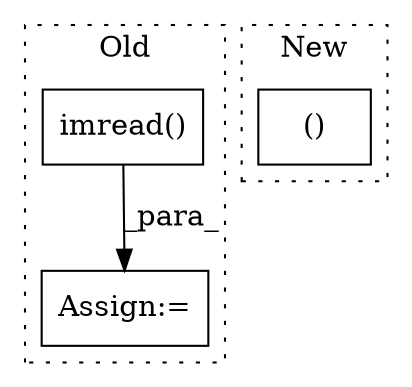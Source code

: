 digraph G {
subgraph cluster0 {
1 [label="imread()" a="75" s="2805,2827" l="11,1" shape="box"];
3 [label="Assign:=" a="68" s="2840" l="3" shape="box"];
label = "Old";
style="dotted";
}
subgraph cluster1 {
2 [label="()" a="54" s="3577" l="14" shape="box"];
label = "New";
style="dotted";
}
1 -> 3 [label="_para_"];
}